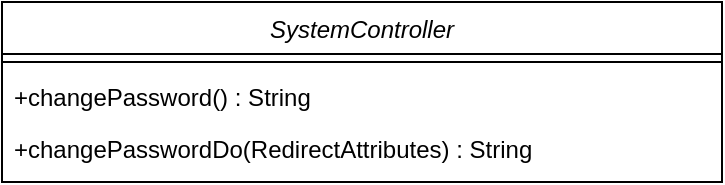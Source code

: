 <mxfile version="24.4.9" type="device">
  <diagram name="페이지-1" id="DZQSQUUsUnH1sf4yDmzt">
    <mxGraphModel dx="452" dy="646" grid="1" gridSize="10" guides="1" tooltips="1" connect="1" arrows="1" fold="1" page="1" pageScale="1" pageWidth="827" pageHeight="1169" math="0" shadow="0">
      <root>
        <mxCell id="0" />
        <mxCell id="1" parent="0" />
        <mxCell id="gPzGfyNhizYGXC2XwEzi-1" value="SystemController" style="swimlane;fontStyle=2;align=center;verticalAlign=top;childLayout=stackLayout;horizontal=1;startSize=26;horizontalStack=0;resizeParent=1;resizeLast=0;collapsible=1;marginBottom=0;rounded=0;shadow=0;strokeWidth=1;" vertex="1" parent="1">
          <mxGeometry x="170" y="180" width="360" height="90" as="geometry">
            <mxRectangle x="230" y="140" width="160" height="26" as="alternateBounds" />
          </mxGeometry>
        </mxCell>
        <mxCell id="gPzGfyNhizYGXC2XwEzi-3" value="" style="line;html=1;strokeWidth=1;align=left;verticalAlign=middle;spacingTop=-1;spacingLeft=3;spacingRight=3;rotatable=0;labelPosition=right;points=[];portConstraint=eastwest;" vertex="1" parent="gPzGfyNhizYGXC2XwEzi-1">
          <mxGeometry y="26" width="360" height="8" as="geometry" />
        </mxCell>
        <mxCell id="gPzGfyNhizYGXC2XwEzi-4" value="+changePassword() : String" style="text;align=left;verticalAlign=top;spacingLeft=4;spacingRight=4;overflow=hidden;rotatable=0;points=[[0,0.5],[1,0.5]];portConstraint=eastwest;" vertex="1" parent="gPzGfyNhizYGXC2XwEzi-1">
          <mxGeometry y="34" width="360" height="26" as="geometry" />
        </mxCell>
        <mxCell id="gPzGfyNhizYGXC2XwEzi-5" value="+changePasswordDo(RedirectAttributes) : String" style="text;align=left;verticalAlign=top;spacingLeft=4;spacingRight=4;overflow=hidden;rotatable=0;points=[[0,0.5],[1,0.5]];portConstraint=eastwest;" vertex="1" parent="gPzGfyNhizYGXC2XwEzi-1">
          <mxGeometry y="60" width="360" height="26" as="geometry" />
        </mxCell>
      </root>
    </mxGraphModel>
  </diagram>
</mxfile>
